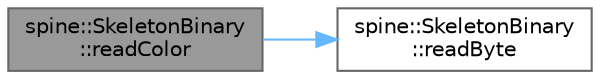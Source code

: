 digraph "spine::SkeletonBinary::readColor"
{
 // LATEX_PDF_SIZE
  bgcolor="transparent";
  edge [fontname=Helvetica,fontsize=10,labelfontname=Helvetica,labelfontsize=10];
  node [fontname=Helvetica,fontsize=10,shape=box,height=0.2,width=0.4];
  rankdir="LR";
  Node1 [id="Node000001",label="spine::SkeletonBinary\l::readColor",height=0.2,width=0.4,color="gray40", fillcolor="grey60", style="filled", fontcolor="black",tooltip=" "];
  Node1 -> Node2 [id="edge1_Node000001_Node000002",color="steelblue1",style="solid",tooltip=" "];
  Node2 [id="Node000002",label="spine::SkeletonBinary\l::readByte",height=0.2,width=0.4,color="grey40", fillcolor="white", style="filled",URL="$classspine_1_1_skeleton_binary.html#a095661fffac6234e86a172f8c5aeddcb",tooltip=" "];
}

